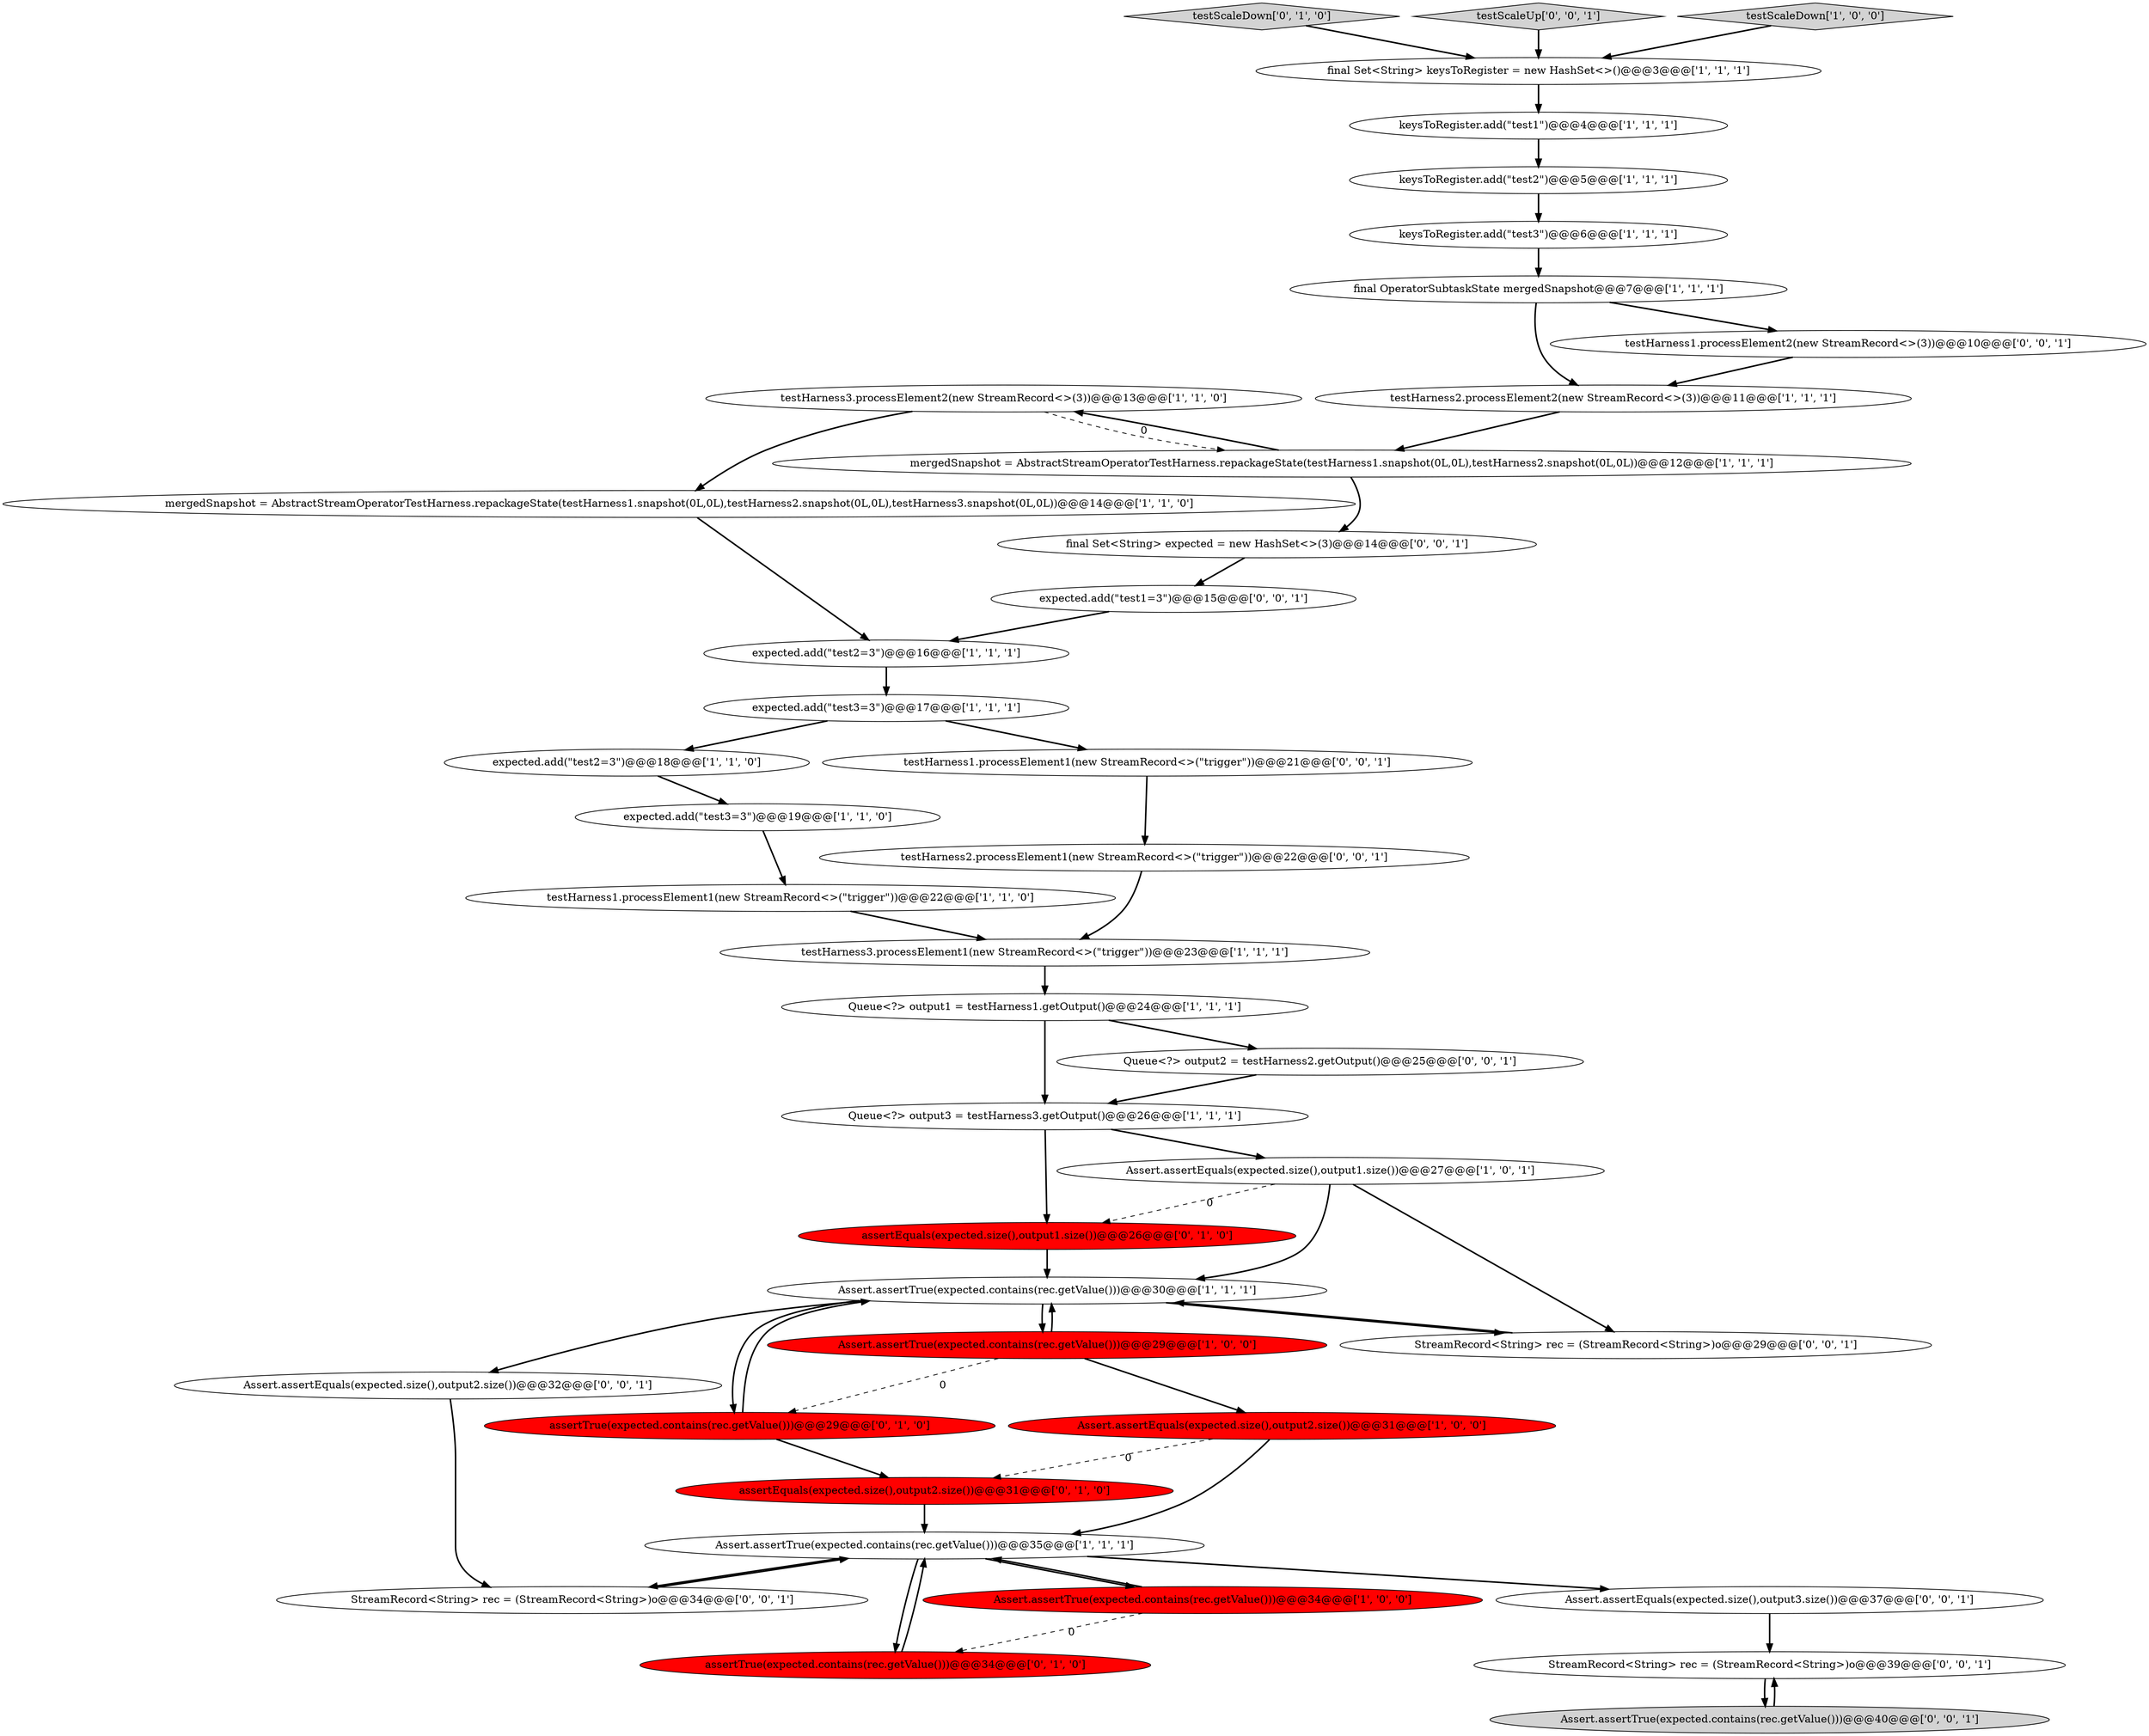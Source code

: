 digraph {
30 [style = filled, label = "StreamRecord<String> rec = (StreamRecord<String>)o@@@39@@@['0', '0', '1']", fillcolor = white, shape = ellipse image = "AAA0AAABBB3BBB"];
5 [style = filled, label = "testHarness2.processElement2(new StreamRecord<>(3))@@@11@@@['1', '1', '1']", fillcolor = white, shape = ellipse image = "AAA0AAABBB1BBB"];
12 [style = filled, label = "expected.add(\"test2=3\")@@@16@@@['1', '1', '1']", fillcolor = white, shape = ellipse image = "AAA0AAABBB1BBB"];
8 [style = filled, label = "keysToRegister.add(\"test1\")@@@4@@@['1', '1', '1']", fillcolor = white, shape = ellipse image = "AAA0AAABBB1BBB"];
36 [style = filled, label = "Assert.assertEquals(expected.size(),output3.size())@@@37@@@['0', '0', '1']", fillcolor = white, shape = ellipse image = "AAA0AAABBB3BBB"];
40 [style = filled, label = "testHarness2.processElement1(new StreamRecord<>(\"trigger\"))@@@22@@@['0', '0', '1']", fillcolor = white, shape = ellipse image = "AAA0AAABBB3BBB"];
22 [style = filled, label = "mergedSnapshot = AbstractStreamOperatorTestHarness.repackageState(testHarness1.snapshot(0L,0L),testHarness2.snapshot(0L,0L))@@@12@@@['1', '1', '1']", fillcolor = white, shape = ellipse image = "AAA0AAABBB1BBB"];
26 [style = filled, label = "testScaleDown['0', '1', '0']", fillcolor = lightgray, shape = diamond image = "AAA0AAABBB2BBB"];
19 [style = filled, label = "keysToRegister.add(\"test3\")@@@6@@@['1', '1', '1']", fillcolor = white, shape = ellipse image = "AAA0AAABBB1BBB"];
15 [style = filled, label = "testHarness3.processElement2(new StreamRecord<>(3))@@@13@@@['1', '1', '0']", fillcolor = white, shape = ellipse image = "AAA0AAABBB1BBB"];
29 [style = filled, label = "testScaleUp['0', '0', '1']", fillcolor = lightgray, shape = diamond image = "AAA0AAABBB3BBB"];
35 [style = filled, label = "Assert.assertTrue(expected.contains(rec.getValue()))@@@40@@@['0', '0', '1']", fillcolor = lightgray, shape = ellipse image = "AAA0AAABBB3BBB"];
0 [style = filled, label = "Assert.assertEquals(expected.size(),output2.size())@@@31@@@['1', '0', '0']", fillcolor = red, shape = ellipse image = "AAA1AAABBB1BBB"];
4 [style = filled, label = "mergedSnapshot = AbstractStreamOperatorTestHarness.repackageState(testHarness1.snapshot(0L,0L),testHarness2.snapshot(0L,0L),testHarness3.snapshot(0L,0L))@@@14@@@['1', '1', '0']", fillcolor = white, shape = ellipse image = "AAA0AAABBB1BBB"];
27 [style = filled, label = "assertEquals(expected.size(),output2.size())@@@31@@@['0', '1', '0']", fillcolor = red, shape = ellipse image = "AAA1AAABBB2BBB"];
7 [style = filled, label = "Queue<?> output3 = testHarness3.getOutput()@@@26@@@['1', '1', '1']", fillcolor = white, shape = ellipse image = "AAA0AAABBB1BBB"];
3 [style = filled, label = "keysToRegister.add(\"test2\")@@@5@@@['1', '1', '1']", fillcolor = white, shape = ellipse image = "AAA0AAABBB1BBB"];
18 [style = filled, label = "Assert.assertTrue(expected.contains(rec.getValue()))@@@30@@@['1', '1', '1']", fillcolor = white, shape = ellipse image = "AAA0AAABBB1BBB"];
28 [style = filled, label = "assertTrue(expected.contains(rec.getValue()))@@@29@@@['0', '1', '0']", fillcolor = red, shape = ellipse image = "AAA1AAABBB2BBB"];
38 [style = filled, label = "Assert.assertEquals(expected.size(),output2.size())@@@32@@@['0', '0', '1']", fillcolor = white, shape = ellipse image = "AAA0AAABBB3BBB"];
39 [style = filled, label = "testHarness1.processElement2(new StreamRecord<>(3))@@@10@@@['0', '0', '1']", fillcolor = white, shape = ellipse image = "AAA0AAABBB3BBB"];
16 [style = filled, label = "testHarness1.processElement1(new StreamRecord<>(\"trigger\"))@@@22@@@['1', '1', '0']", fillcolor = white, shape = ellipse image = "AAA0AAABBB1BBB"];
1 [style = filled, label = "final OperatorSubtaskState mergedSnapshot@@@7@@@['1', '1', '1']", fillcolor = white, shape = ellipse image = "AAA0AAABBB1BBB"];
11 [style = filled, label = "expected.add(\"test3=3\")@@@19@@@['1', '1', '0']", fillcolor = white, shape = ellipse image = "AAA0AAABBB1BBB"];
13 [style = filled, label = "expected.add(\"test3=3\")@@@17@@@['1', '1', '1']", fillcolor = white, shape = ellipse image = "AAA0AAABBB1BBB"];
33 [style = filled, label = "Queue<?> output2 = testHarness2.getOutput()@@@25@@@['0', '0', '1']", fillcolor = white, shape = ellipse image = "AAA0AAABBB3BBB"];
31 [style = filled, label = "expected.add(\"test1=3\")@@@15@@@['0', '0', '1']", fillcolor = white, shape = ellipse image = "AAA0AAABBB3BBB"];
21 [style = filled, label = "Assert.assertTrue(expected.contains(rec.getValue()))@@@34@@@['1', '0', '0']", fillcolor = red, shape = ellipse image = "AAA1AAABBB1BBB"];
20 [style = filled, label = "Assert.assertTrue(expected.contains(rec.getValue()))@@@29@@@['1', '0', '0']", fillcolor = red, shape = ellipse image = "AAA1AAABBB1BBB"];
23 [style = filled, label = "expected.add(\"test2=3\")@@@18@@@['1', '1', '0']", fillcolor = white, shape = ellipse image = "AAA0AAABBB1BBB"];
17 [style = filled, label = "testHarness3.processElement1(new StreamRecord<>(\"trigger\"))@@@23@@@['1', '1', '1']", fillcolor = white, shape = ellipse image = "AAA0AAABBB1BBB"];
24 [style = filled, label = "assertTrue(expected.contains(rec.getValue()))@@@34@@@['0', '1', '0']", fillcolor = red, shape = ellipse image = "AAA1AAABBB2BBB"];
37 [style = filled, label = "StreamRecord<String> rec = (StreamRecord<String>)o@@@34@@@['0', '0', '1']", fillcolor = white, shape = ellipse image = "AAA0AAABBB3BBB"];
32 [style = filled, label = "testHarness1.processElement1(new StreamRecord<>(\"trigger\"))@@@21@@@['0', '0', '1']", fillcolor = white, shape = ellipse image = "AAA0AAABBB3BBB"];
34 [style = filled, label = "StreamRecord<String> rec = (StreamRecord<String>)o@@@29@@@['0', '0', '1']", fillcolor = white, shape = ellipse image = "AAA0AAABBB3BBB"];
25 [style = filled, label = "assertEquals(expected.size(),output1.size())@@@26@@@['0', '1', '0']", fillcolor = red, shape = ellipse image = "AAA1AAABBB2BBB"];
2 [style = filled, label = "Assert.assertEquals(expected.size(),output1.size())@@@27@@@['1', '0', '1']", fillcolor = white, shape = ellipse image = "AAA0AAABBB1BBB"];
10 [style = filled, label = "final Set<String> keysToRegister = new HashSet<>()@@@3@@@['1', '1', '1']", fillcolor = white, shape = ellipse image = "AAA0AAABBB1BBB"];
14 [style = filled, label = "Queue<?> output1 = testHarness1.getOutput()@@@24@@@['1', '1', '1']", fillcolor = white, shape = ellipse image = "AAA0AAABBB1BBB"];
9 [style = filled, label = "Assert.assertTrue(expected.contains(rec.getValue()))@@@35@@@['1', '1', '1']", fillcolor = white, shape = ellipse image = "AAA0AAABBB1BBB"];
41 [style = filled, label = "final Set<String> expected = new HashSet<>(3)@@@14@@@['0', '0', '1']", fillcolor = white, shape = ellipse image = "AAA0AAABBB3BBB"];
6 [style = filled, label = "testScaleDown['1', '0', '0']", fillcolor = lightgray, shape = diamond image = "AAA0AAABBB1BBB"];
1->5 [style = bold, label=""];
1->39 [style = bold, label=""];
11->16 [style = bold, label=""];
33->7 [style = bold, label=""];
18->38 [style = bold, label=""];
0->9 [style = bold, label=""];
22->15 [style = bold, label=""];
28->18 [style = bold, label=""];
13->32 [style = bold, label=""];
26->10 [style = bold, label=""];
39->5 [style = bold, label=""];
18->34 [style = bold, label=""];
20->0 [style = bold, label=""];
8->3 [style = bold, label=""];
27->9 [style = bold, label=""];
25->18 [style = bold, label=""];
22->41 [style = bold, label=""];
2->34 [style = bold, label=""];
34->18 [style = bold, label=""];
20->28 [style = dashed, label="0"];
2->18 [style = bold, label=""];
0->27 [style = dashed, label="0"];
16->17 [style = bold, label=""];
18->28 [style = bold, label=""];
31->12 [style = bold, label=""];
14->33 [style = bold, label=""];
9->37 [style = bold, label=""];
15->22 [style = dashed, label="0"];
14->7 [style = bold, label=""];
37->9 [style = bold, label=""];
20->18 [style = bold, label=""];
12->13 [style = bold, label=""];
19->1 [style = bold, label=""];
18->20 [style = bold, label=""];
36->30 [style = bold, label=""];
21->9 [style = bold, label=""];
30->35 [style = bold, label=""];
10->8 [style = bold, label=""];
3->19 [style = bold, label=""];
38->37 [style = bold, label=""];
17->14 [style = bold, label=""];
7->2 [style = bold, label=""];
6->10 [style = bold, label=""];
32->40 [style = bold, label=""];
15->4 [style = bold, label=""];
9->21 [style = bold, label=""];
13->23 [style = bold, label=""];
40->17 [style = bold, label=""];
2->25 [style = dashed, label="0"];
4->12 [style = bold, label=""];
29->10 [style = bold, label=""];
41->31 [style = bold, label=""];
7->25 [style = bold, label=""];
28->27 [style = bold, label=""];
23->11 [style = bold, label=""];
5->22 [style = bold, label=""];
35->30 [style = bold, label=""];
21->24 [style = dashed, label="0"];
9->24 [style = bold, label=""];
24->9 [style = bold, label=""];
9->36 [style = bold, label=""];
}
